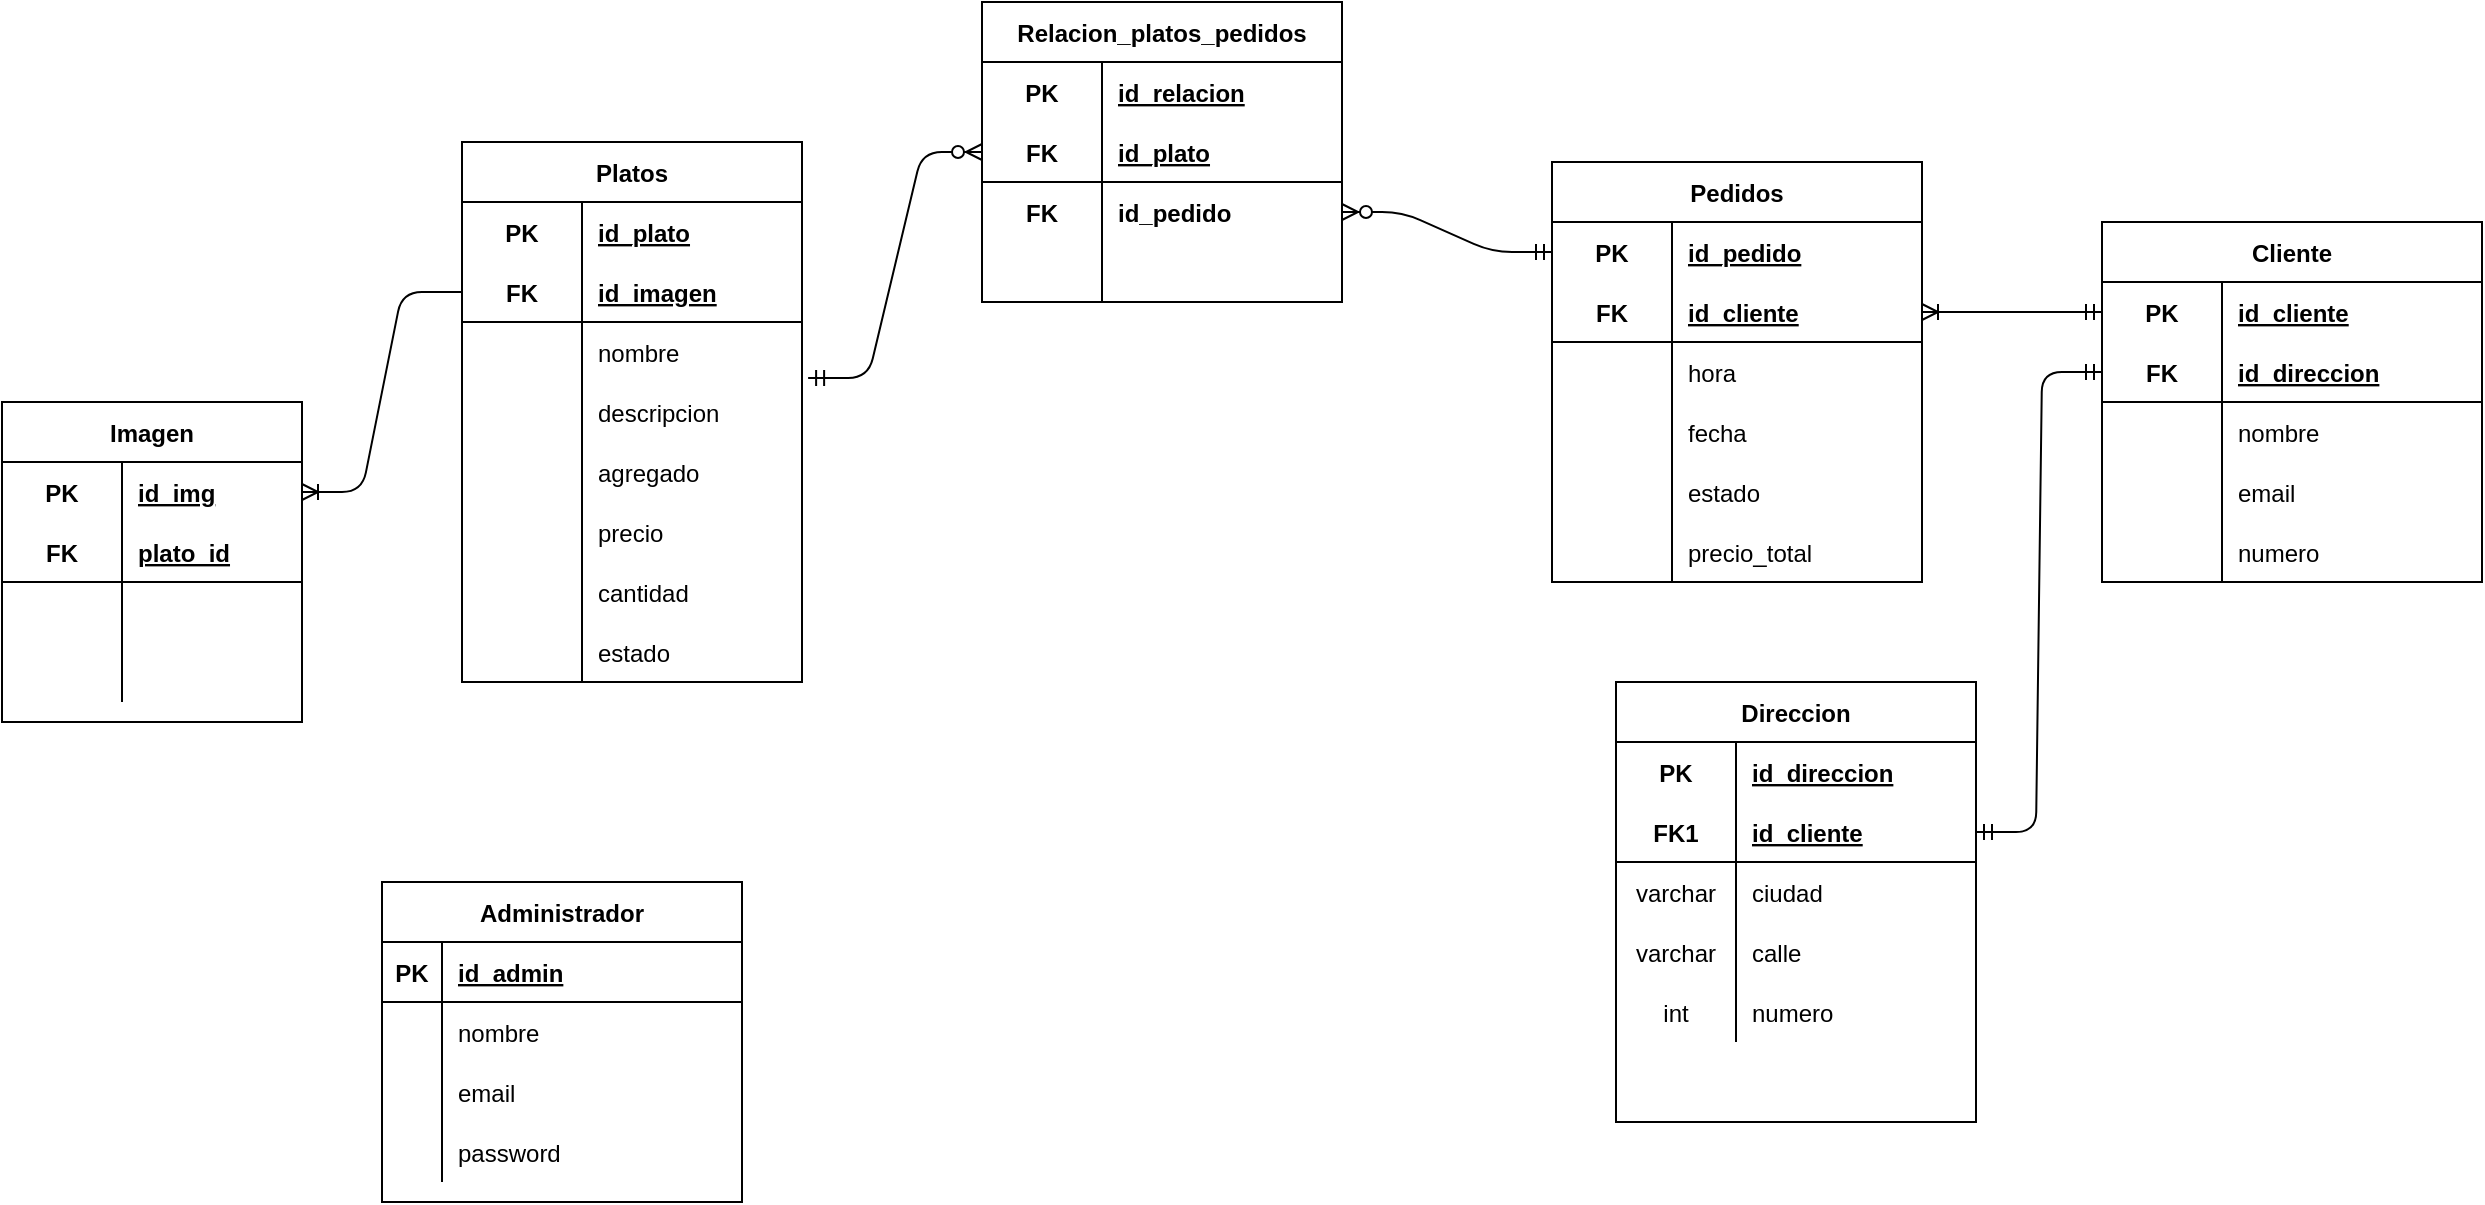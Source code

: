 <mxfile version="15.2.7" type="github">
  <diagram id="C5RBs43oDa-KdzZeNtuy" name="Page-1">
    <mxGraphModel dx="2143" dy="746" grid="1" gridSize="10" guides="1" tooltips="1" connect="1" arrows="1" fold="1" page="1" pageScale="1" pageWidth="827" pageHeight="1169" math="0" shadow="0">
      <root>
        <mxCell id="WIyWlLk6GJQsqaUBKTNV-0" />
        <mxCell id="WIyWlLk6GJQsqaUBKTNV-1" parent="WIyWlLk6GJQsqaUBKTNV-0" />
        <mxCell id="ESda6m1xkykQsSSz6do7-54" value="" style="edgeStyle=entityRelationEdgeStyle;fontSize=12;html=1;endArrow=ERmandOne;startArrow=ERmandOne;entryX=0;entryY=0.5;entryDx=0;entryDy=0;" edge="1" parent="WIyWlLk6GJQsqaUBKTNV-1" source="ESda6m1xkykQsSSz6do7-59" target="ESda6m1xkykQsSSz6do7-76">
          <mxGeometry width="100" height="100" relative="1" as="geometry">
            <mxPoint x="650" y="405" as="sourcePoint" />
            <mxPoint x="750" y="305" as="targetPoint" />
          </mxGeometry>
        </mxCell>
        <mxCell id="ESda6m1xkykQsSSz6do7-55" value="Direccion" style="shape=table;startSize=30;container=1;collapsible=1;childLayout=tableLayout;fixedRows=1;rowLines=0;fontStyle=1;align=center;resizeLast=1;" vertex="1" parent="WIyWlLk6GJQsqaUBKTNV-1">
          <mxGeometry x="647" y="460" width="180" height="220" as="geometry" />
        </mxCell>
        <mxCell id="ESda6m1xkykQsSSz6do7-56" value="" style="shape=partialRectangle;collapsible=0;dropTarget=0;pointerEvents=0;fillColor=none;top=0;left=0;bottom=0;right=0;points=[[0,0.5],[1,0.5]];portConstraint=eastwest;" vertex="1" parent="ESda6m1xkykQsSSz6do7-55">
          <mxGeometry y="30" width="180" height="30" as="geometry" />
        </mxCell>
        <mxCell id="ESda6m1xkykQsSSz6do7-57" value="PK" style="shape=partialRectangle;connectable=0;fillColor=none;top=0;left=0;bottom=0;right=0;fontStyle=1;overflow=hidden;" vertex="1" parent="ESda6m1xkykQsSSz6do7-56">
          <mxGeometry width="60" height="30" as="geometry" />
        </mxCell>
        <mxCell id="ESda6m1xkykQsSSz6do7-58" value="id_direccion" style="shape=partialRectangle;connectable=0;fillColor=none;top=0;left=0;bottom=0;right=0;align=left;spacingLeft=6;fontStyle=5;overflow=hidden;" vertex="1" parent="ESda6m1xkykQsSSz6do7-56">
          <mxGeometry x="60" width="120" height="30" as="geometry" />
        </mxCell>
        <mxCell id="ESda6m1xkykQsSSz6do7-59" value="" style="shape=partialRectangle;collapsible=0;dropTarget=0;pointerEvents=0;fillColor=none;top=0;left=0;bottom=1;right=0;points=[[0,0.5],[1,0.5]];portConstraint=eastwest;" vertex="1" parent="ESda6m1xkykQsSSz6do7-55">
          <mxGeometry y="60" width="180" height="30" as="geometry" />
        </mxCell>
        <mxCell id="ESda6m1xkykQsSSz6do7-60" value="FK1" style="shape=partialRectangle;connectable=0;fillColor=none;top=0;left=0;bottom=0;right=0;fontStyle=1;overflow=hidden;" vertex="1" parent="ESda6m1xkykQsSSz6do7-59">
          <mxGeometry width="60" height="30" as="geometry" />
        </mxCell>
        <mxCell id="ESda6m1xkykQsSSz6do7-61" value="id_cliente" style="shape=partialRectangle;connectable=0;fillColor=none;top=0;left=0;bottom=0;right=0;align=left;spacingLeft=6;fontStyle=5;overflow=hidden;" vertex="1" parent="ESda6m1xkykQsSSz6do7-59">
          <mxGeometry x="60" width="120" height="30" as="geometry" />
        </mxCell>
        <mxCell id="ESda6m1xkykQsSSz6do7-62" value="" style="shape=partialRectangle;collapsible=0;dropTarget=0;pointerEvents=0;fillColor=none;top=0;left=0;bottom=0;right=0;points=[[0,0.5],[1,0.5]];portConstraint=eastwest;" vertex="1" parent="ESda6m1xkykQsSSz6do7-55">
          <mxGeometry y="90" width="180" height="30" as="geometry" />
        </mxCell>
        <mxCell id="ESda6m1xkykQsSSz6do7-63" value="varchar" style="shape=partialRectangle;connectable=0;fillColor=none;top=0;left=0;bottom=0;right=0;editable=1;overflow=hidden;" vertex="1" parent="ESda6m1xkykQsSSz6do7-62">
          <mxGeometry width="60" height="30" as="geometry" />
        </mxCell>
        <mxCell id="ESda6m1xkykQsSSz6do7-64" value="ciudad" style="shape=partialRectangle;connectable=0;fillColor=none;top=0;left=0;bottom=0;right=0;align=left;spacingLeft=6;overflow=hidden;" vertex="1" parent="ESda6m1xkykQsSSz6do7-62">
          <mxGeometry x="60" width="120" height="30" as="geometry" />
        </mxCell>
        <mxCell id="ESda6m1xkykQsSSz6do7-65" value="" style="shape=partialRectangle;collapsible=0;dropTarget=0;pointerEvents=0;fillColor=none;top=0;left=0;bottom=0;right=0;points=[[0,0.5],[1,0.5]];portConstraint=eastwest;" vertex="1" parent="ESda6m1xkykQsSSz6do7-55">
          <mxGeometry y="120" width="180" height="30" as="geometry" />
        </mxCell>
        <mxCell id="ESda6m1xkykQsSSz6do7-66" value="varchar" style="shape=partialRectangle;connectable=0;fillColor=none;top=0;left=0;bottom=0;right=0;editable=1;overflow=hidden;" vertex="1" parent="ESda6m1xkykQsSSz6do7-65">
          <mxGeometry width="60" height="30" as="geometry" />
        </mxCell>
        <mxCell id="ESda6m1xkykQsSSz6do7-67" value="calle" style="shape=partialRectangle;connectable=0;fillColor=none;top=0;left=0;bottom=0;right=0;align=left;spacingLeft=6;overflow=hidden;" vertex="1" parent="ESda6m1xkykQsSSz6do7-65">
          <mxGeometry x="60" width="120" height="30" as="geometry" />
        </mxCell>
        <mxCell id="ESda6m1xkykQsSSz6do7-68" value="" style="shape=partialRectangle;collapsible=0;dropTarget=0;pointerEvents=0;fillColor=none;top=0;left=0;bottom=0;right=0;points=[[0,0.5],[1,0.5]];portConstraint=eastwest;" vertex="1" parent="ESda6m1xkykQsSSz6do7-55">
          <mxGeometry y="150" width="180" height="30" as="geometry" />
        </mxCell>
        <mxCell id="ESda6m1xkykQsSSz6do7-69" value="int" style="shape=partialRectangle;connectable=0;fillColor=none;top=0;left=0;bottom=0;right=0;editable=1;overflow=hidden;" vertex="1" parent="ESda6m1xkykQsSSz6do7-68">
          <mxGeometry width="60" height="30" as="geometry" />
        </mxCell>
        <mxCell id="ESda6m1xkykQsSSz6do7-70" value="numero" style="shape=partialRectangle;connectable=0;fillColor=none;top=0;left=0;bottom=0;right=0;align=left;spacingLeft=6;overflow=hidden;" vertex="1" parent="ESda6m1xkykQsSSz6do7-68">
          <mxGeometry x="60" width="120" height="30" as="geometry" />
        </mxCell>
        <mxCell id="ESda6m1xkykQsSSz6do7-72" value="Cliente" style="shape=table;startSize=30;container=1;collapsible=1;childLayout=tableLayout;fixedRows=1;rowLines=0;fontStyle=1;align=center;resizeLast=1;" vertex="1" parent="WIyWlLk6GJQsqaUBKTNV-1">
          <mxGeometry x="890" y="230" width="190" height="180" as="geometry" />
        </mxCell>
        <mxCell id="ESda6m1xkykQsSSz6do7-73" value="" style="shape=partialRectangle;collapsible=0;dropTarget=0;pointerEvents=0;fillColor=none;top=0;left=0;bottom=0;right=0;points=[[0,0.5],[1,0.5]];portConstraint=eastwest;" vertex="1" parent="ESda6m1xkykQsSSz6do7-72">
          <mxGeometry y="30" width="190" height="30" as="geometry" />
        </mxCell>
        <mxCell id="ESda6m1xkykQsSSz6do7-74" value="PK" style="shape=partialRectangle;connectable=0;fillColor=none;top=0;left=0;bottom=0;right=0;fontStyle=1;overflow=hidden;" vertex="1" parent="ESda6m1xkykQsSSz6do7-73">
          <mxGeometry width="60" height="30" as="geometry" />
        </mxCell>
        <mxCell id="ESda6m1xkykQsSSz6do7-75" value="id_cliente" style="shape=partialRectangle;connectable=0;fillColor=none;top=0;left=0;bottom=0;right=0;align=left;spacingLeft=6;fontStyle=5;overflow=hidden;" vertex="1" parent="ESda6m1xkykQsSSz6do7-73">
          <mxGeometry x="60" width="130" height="30" as="geometry" />
        </mxCell>
        <mxCell id="ESda6m1xkykQsSSz6do7-76" value="" style="shape=partialRectangle;collapsible=0;dropTarget=0;pointerEvents=0;fillColor=none;top=0;left=0;bottom=1;right=0;points=[[0,0.5],[1,0.5]];portConstraint=eastwest;" vertex="1" parent="ESda6m1xkykQsSSz6do7-72">
          <mxGeometry y="60" width="190" height="30" as="geometry" />
        </mxCell>
        <mxCell id="ESda6m1xkykQsSSz6do7-77" value="FK" style="shape=partialRectangle;connectable=0;fillColor=none;top=0;left=0;bottom=0;right=0;fontStyle=1;overflow=hidden;" vertex="1" parent="ESda6m1xkykQsSSz6do7-76">
          <mxGeometry width="60" height="30" as="geometry" />
        </mxCell>
        <mxCell id="ESda6m1xkykQsSSz6do7-78" value="id_direccion" style="shape=partialRectangle;connectable=0;fillColor=none;top=0;left=0;bottom=0;right=0;align=left;spacingLeft=6;fontStyle=5;overflow=hidden;" vertex="1" parent="ESda6m1xkykQsSSz6do7-76">
          <mxGeometry x="60" width="130" height="30" as="geometry" />
        </mxCell>
        <mxCell id="ESda6m1xkykQsSSz6do7-79" value="" style="shape=partialRectangle;collapsible=0;dropTarget=0;pointerEvents=0;fillColor=none;top=0;left=0;bottom=0;right=0;points=[[0,0.5],[1,0.5]];portConstraint=eastwest;" vertex="1" parent="ESda6m1xkykQsSSz6do7-72">
          <mxGeometry y="90" width="190" height="30" as="geometry" />
        </mxCell>
        <mxCell id="ESda6m1xkykQsSSz6do7-80" value="" style="shape=partialRectangle;connectable=0;fillColor=none;top=0;left=0;bottom=0;right=0;editable=1;overflow=hidden;" vertex="1" parent="ESda6m1xkykQsSSz6do7-79">
          <mxGeometry width="60" height="30" as="geometry" />
        </mxCell>
        <mxCell id="ESda6m1xkykQsSSz6do7-81" value="nombre" style="shape=partialRectangle;connectable=0;fillColor=none;top=0;left=0;bottom=0;right=0;align=left;spacingLeft=6;overflow=hidden;" vertex="1" parent="ESda6m1xkykQsSSz6do7-79">
          <mxGeometry x="60" width="130" height="30" as="geometry" />
        </mxCell>
        <mxCell id="ESda6m1xkykQsSSz6do7-82" value="" style="shape=partialRectangle;collapsible=0;dropTarget=0;pointerEvents=0;fillColor=none;top=0;left=0;bottom=0;right=0;points=[[0,0.5],[1,0.5]];portConstraint=eastwest;" vertex="1" parent="ESda6m1xkykQsSSz6do7-72">
          <mxGeometry y="120" width="190" height="30" as="geometry" />
        </mxCell>
        <mxCell id="ESda6m1xkykQsSSz6do7-83" value="" style="shape=partialRectangle;connectable=0;fillColor=none;top=0;left=0;bottom=0;right=0;editable=1;overflow=hidden;" vertex="1" parent="ESda6m1xkykQsSSz6do7-82">
          <mxGeometry width="60" height="30" as="geometry" />
        </mxCell>
        <mxCell id="ESda6m1xkykQsSSz6do7-84" value="email" style="shape=partialRectangle;connectable=0;fillColor=none;top=0;left=0;bottom=0;right=0;align=left;spacingLeft=6;overflow=hidden;" vertex="1" parent="ESda6m1xkykQsSSz6do7-82">
          <mxGeometry x="60" width="130" height="30" as="geometry" />
        </mxCell>
        <mxCell id="ESda6m1xkykQsSSz6do7-88" value="" style="shape=partialRectangle;collapsible=0;dropTarget=0;pointerEvents=0;fillColor=none;top=0;left=0;bottom=0;right=0;points=[[0,0.5],[1,0.5]];portConstraint=eastwest;" vertex="1" parent="ESda6m1xkykQsSSz6do7-72">
          <mxGeometry y="150" width="190" height="30" as="geometry" />
        </mxCell>
        <mxCell id="ESda6m1xkykQsSSz6do7-89" value="                " style="shape=partialRectangle;connectable=0;fillColor=none;top=0;left=0;bottom=0;right=0;editable=1;overflow=hidden;" vertex="1" parent="ESda6m1xkykQsSSz6do7-88">
          <mxGeometry width="60" height="30" as="geometry" />
        </mxCell>
        <mxCell id="ESda6m1xkykQsSSz6do7-90" value="numero" style="shape=partialRectangle;connectable=0;fillColor=none;top=0;left=0;bottom=0;right=0;align=left;spacingLeft=6;overflow=hidden;" vertex="1" parent="ESda6m1xkykQsSSz6do7-88">
          <mxGeometry x="60" width="130" height="30" as="geometry" />
        </mxCell>
        <mxCell id="ESda6m1xkykQsSSz6do7-91" value="Pedidos" style="shape=table;startSize=30;container=1;collapsible=1;childLayout=tableLayout;fixedRows=1;rowLines=0;fontStyle=1;align=center;resizeLast=1;" vertex="1" parent="WIyWlLk6GJQsqaUBKTNV-1">
          <mxGeometry x="615" y="200" width="185" height="210" as="geometry" />
        </mxCell>
        <mxCell id="ESda6m1xkykQsSSz6do7-92" value="" style="shape=partialRectangle;collapsible=0;dropTarget=0;pointerEvents=0;fillColor=none;top=0;left=0;bottom=0;right=0;points=[[0,0.5],[1,0.5]];portConstraint=eastwest;" vertex="1" parent="ESda6m1xkykQsSSz6do7-91">
          <mxGeometry y="30" width="185" height="30" as="geometry" />
        </mxCell>
        <mxCell id="ESda6m1xkykQsSSz6do7-93" value="PK" style="shape=partialRectangle;connectable=0;fillColor=none;top=0;left=0;bottom=0;right=0;fontStyle=1;overflow=hidden;" vertex="1" parent="ESda6m1xkykQsSSz6do7-92">
          <mxGeometry width="60" height="30" as="geometry" />
        </mxCell>
        <mxCell id="ESda6m1xkykQsSSz6do7-94" value="id_pedido" style="shape=partialRectangle;connectable=0;fillColor=none;top=0;left=0;bottom=0;right=0;align=left;spacingLeft=6;fontStyle=5;overflow=hidden;" vertex="1" parent="ESda6m1xkykQsSSz6do7-92">
          <mxGeometry x="60" width="125" height="30" as="geometry" />
        </mxCell>
        <mxCell id="ESda6m1xkykQsSSz6do7-95" value="" style="shape=partialRectangle;collapsible=0;dropTarget=0;pointerEvents=0;fillColor=none;top=0;left=0;bottom=1;right=0;points=[[0,0.5],[1,0.5]];portConstraint=eastwest;" vertex="1" parent="ESda6m1xkykQsSSz6do7-91">
          <mxGeometry y="60" width="185" height="30" as="geometry" />
        </mxCell>
        <mxCell id="ESda6m1xkykQsSSz6do7-96" value="FK" style="shape=partialRectangle;connectable=0;fillColor=none;top=0;left=0;bottom=0;right=0;fontStyle=1;overflow=hidden;" vertex="1" parent="ESda6m1xkykQsSSz6do7-95">
          <mxGeometry width="60" height="30" as="geometry" />
        </mxCell>
        <mxCell id="ESda6m1xkykQsSSz6do7-97" value="id_cliente" style="shape=partialRectangle;connectable=0;fillColor=none;top=0;left=0;bottom=0;right=0;align=left;spacingLeft=6;fontStyle=5;overflow=hidden;" vertex="1" parent="ESda6m1xkykQsSSz6do7-95">
          <mxGeometry x="60" width="125" height="30" as="geometry" />
        </mxCell>
        <mxCell id="ESda6m1xkykQsSSz6do7-98" value="" style="shape=partialRectangle;collapsible=0;dropTarget=0;pointerEvents=0;fillColor=none;top=0;left=0;bottom=0;right=0;points=[[0,0.5],[1,0.5]];portConstraint=eastwest;" vertex="1" parent="ESda6m1xkykQsSSz6do7-91">
          <mxGeometry y="90" width="185" height="30" as="geometry" />
        </mxCell>
        <mxCell id="ESda6m1xkykQsSSz6do7-99" value="" style="shape=partialRectangle;connectable=0;fillColor=none;top=0;left=0;bottom=0;right=0;editable=1;overflow=hidden;" vertex="1" parent="ESda6m1xkykQsSSz6do7-98">
          <mxGeometry width="60" height="30" as="geometry" />
        </mxCell>
        <mxCell id="ESda6m1xkykQsSSz6do7-100" value="hora" style="shape=partialRectangle;connectable=0;fillColor=none;top=0;left=0;bottom=0;right=0;align=left;spacingLeft=6;overflow=hidden;" vertex="1" parent="ESda6m1xkykQsSSz6do7-98">
          <mxGeometry x="60" width="125" height="30" as="geometry" />
        </mxCell>
        <mxCell id="ESda6m1xkykQsSSz6do7-138" value="" style="shape=partialRectangle;collapsible=0;dropTarget=0;pointerEvents=0;fillColor=none;top=0;left=0;bottom=0;right=0;points=[[0,0.5],[1,0.5]];portConstraint=eastwest;" vertex="1" parent="ESda6m1xkykQsSSz6do7-91">
          <mxGeometry y="120" width="185" height="30" as="geometry" />
        </mxCell>
        <mxCell id="ESda6m1xkykQsSSz6do7-139" value="" style="shape=partialRectangle;connectable=0;fillColor=none;top=0;left=0;bottom=0;right=0;editable=1;overflow=hidden;" vertex="1" parent="ESda6m1xkykQsSSz6do7-138">
          <mxGeometry width="60" height="30" as="geometry" />
        </mxCell>
        <mxCell id="ESda6m1xkykQsSSz6do7-140" value="fecha" style="shape=partialRectangle;connectable=0;fillColor=none;top=0;left=0;bottom=0;right=0;align=left;spacingLeft=6;overflow=hidden;" vertex="1" parent="ESda6m1xkykQsSSz6do7-138">
          <mxGeometry x="60" width="125" height="30" as="geometry" />
        </mxCell>
        <mxCell id="ESda6m1xkykQsSSz6do7-190" value="" style="shape=partialRectangle;collapsible=0;dropTarget=0;pointerEvents=0;fillColor=none;top=0;left=0;bottom=0;right=0;points=[[0,0.5],[1,0.5]];portConstraint=eastwest;" vertex="1" parent="ESda6m1xkykQsSSz6do7-91">
          <mxGeometry y="150" width="185" height="30" as="geometry" />
        </mxCell>
        <mxCell id="ESda6m1xkykQsSSz6do7-191" value="" style="shape=partialRectangle;connectable=0;fillColor=none;top=0;left=0;bottom=0;right=0;editable=1;overflow=hidden;" vertex="1" parent="ESda6m1xkykQsSSz6do7-190">
          <mxGeometry width="60" height="30" as="geometry" />
        </mxCell>
        <mxCell id="ESda6m1xkykQsSSz6do7-192" value="estado" style="shape=partialRectangle;connectable=0;fillColor=none;top=0;left=0;bottom=0;right=0;align=left;spacingLeft=6;overflow=hidden;" vertex="1" parent="ESda6m1xkykQsSSz6do7-190">
          <mxGeometry x="60" width="125" height="30" as="geometry" />
        </mxCell>
        <mxCell id="ESda6m1xkykQsSSz6do7-101" value="" style="shape=partialRectangle;collapsible=0;dropTarget=0;pointerEvents=0;fillColor=none;top=0;left=0;bottom=0;right=0;points=[[0,0.5],[1,0.5]];portConstraint=eastwest;" vertex="1" parent="ESda6m1xkykQsSSz6do7-91">
          <mxGeometry y="180" width="185" height="30" as="geometry" />
        </mxCell>
        <mxCell id="ESda6m1xkykQsSSz6do7-102" value="" style="shape=partialRectangle;connectable=0;fillColor=none;top=0;left=0;bottom=0;right=0;editable=1;overflow=hidden;" vertex="1" parent="ESda6m1xkykQsSSz6do7-101">
          <mxGeometry width="60" height="30" as="geometry" />
        </mxCell>
        <mxCell id="ESda6m1xkykQsSSz6do7-103" value="precio_total" style="shape=partialRectangle;connectable=0;fillColor=none;top=0;left=0;bottom=0;right=0;align=left;spacingLeft=6;overflow=hidden;" vertex="1" parent="ESda6m1xkykQsSSz6do7-101">
          <mxGeometry x="60" width="125" height="30" as="geometry" />
        </mxCell>
        <mxCell id="ESda6m1xkykQsSSz6do7-104" value="Platos" style="shape=table;startSize=30;container=1;collapsible=1;childLayout=tableLayout;fixedRows=1;rowLines=0;fontStyle=1;align=center;resizeLast=1;" vertex="1" parent="WIyWlLk6GJQsqaUBKTNV-1">
          <mxGeometry x="70" y="190" width="170" height="270" as="geometry" />
        </mxCell>
        <mxCell id="ESda6m1xkykQsSSz6do7-105" value="" style="shape=partialRectangle;collapsible=0;dropTarget=0;pointerEvents=0;fillColor=none;top=0;left=0;bottom=0;right=0;points=[[0,0.5],[1,0.5]];portConstraint=eastwest;" vertex="1" parent="ESda6m1xkykQsSSz6do7-104">
          <mxGeometry y="30" width="170" height="30" as="geometry" />
        </mxCell>
        <mxCell id="ESda6m1xkykQsSSz6do7-106" value="PK" style="shape=partialRectangle;connectable=0;fillColor=none;top=0;left=0;bottom=0;right=0;fontStyle=1;overflow=hidden;" vertex="1" parent="ESda6m1xkykQsSSz6do7-105">
          <mxGeometry width="60" height="30" as="geometry" />
        </mxCell>
        <mxCell id="ESda6m1xkykQsSSz6do7-107" value="id_plato" style="shape=partialRectangle;connectable=0;fillColor=none;top=0;left=0;bottom=0;right=0;align=left;spacingLeft=6;fontStyle=5;overflow=hidden;" vertex="1" parent="ESda6m1xkykQsSSz6do7-105">
          <mxGeometry x="60" width="110" height="30" as="geometry" />
        </mxCell>
        <mxCell id="ESda6m1xkykQsSSz6do7-108" value="" style="shape=partialRectangle;collapsible=0;dropTarget=0;pointerEvents=0;fillColor=none;top=0;left=0;bottom=1;right=0;points=[[0,0.5],[1,0.5]];portConstraint=eastwest;" vertex="1" parent="ESda6m1xkykQsSSz6do7-104">
          <mxGeometry y="60" width="170" height="30" as="geometry" />
        </mxCell>
        <mxCell id="ESda6m1xkykQsSSz6do7-109" value="FK" style="shape=partialRectangle;connectable=0;fillColor=none;top=0;left=0;bottom=0;right=0;fontStyle=1;overflow=hidden;" vertex="1" parent="ESda6m1xkykQsSSz6do7-108">
          <mxGeometry width="60" height="30" as="geometry" />
        </mxCell>
        <mxCell id="ESda6m1xkykQsSSz6do7-110" value="id_imagen" style="shape=partialRectangle;connectable=0;fillColor=none;top=0;left=0;bottom=0;right=0;align=left;spacingLeft=6;fontStyle=5;overflow=hidden;" vertex="1" parent="ESda6m1xkykQsSSz6do7-108">
          <mxGeometry x="60" width="110" height="30" as="geometry" />
        </mxCell>
        <mxCell id="ESda6m1xkykQsSSz6do7-111" value="" style="shape=partialRectangle;collapsible=0;dropTarget=0;pointerEvents=0;fillColor=none;top=0;left=0;bottom=0;right=0;points=[[0,0.5],[1,0.5]];portConstraint=eastwest;" vertex="1" parent="ESda6m1xkykQsSSz6do7-104">
          <mxGeometry y="90" width="170" height="30" as="geometry" />
        </mxCell>
        <mxCell id="ESda6m1xkykQsSSz6do7-112" value="" style="shape=partialRectangle;connectable=0;fillColor=none;top=0;left=0;bottom=0;right=0;editable=1;overflow=hidden;" vertex="1" parent="ESda6m1xkykQsSSz6do7-111">
          <mxGeometry width="60" height="30" as="geometry" />
        </mxCell>
        <mxCell id="ESda6m1xkykQsSSz6do7-113" value="nombre" style="shape=partialRectangle;connectable=0;fillColor=none;top=0;left=0;bottom=0;right=0;align=left;spacingLeft=6;overflow=hidden;" vertex="1" parent="ESda6m1xkykQsSSz6do7-111">
          <mxGeometry x="60" width="110" height="30" as="geometry" />
        </mxCell>
        <mxCell id="ESda6m1xkykQsSSz6do7-114" value="" style="shape=partialRectangle;collapsible=0;dropTarget=0;pointerEvents=0;fillColor=none;top=0;left=0;bottom=0;right=0;points=[[0,0.5],[1,0.5]];portConstraint=eastwest;" vertex="1" parent="ESda6m1xkykQsSSz6do7-104">
          <mxGeometry y="120" width="170" height="30" as="geometry" />
        </mxCell>
        <mxCell id="ESda6m1xkykQsSSz6do7-115" value="" style="shape=partialRectangle;connectable=0;fillColor=none;top=0;left=0;bottom=0;right=0;editable=1;overflow=hidden;" vertex="1" parent="ESda6m1xkykQsSSz6do7-114">
          <mxGeometry width="60" height="30" as="geometry" />
        </mxCell>
        <mxCell id="ESda6m1xkykQsSSz6do7-116" value="descripcion" style="shape=partialRectangle;connectable=0;fillColor=none;top=0;left=0;bottom=0;right=0;align=left;spacingLeft=6;overflow=hidden;" vertex="1" parent="ESda6m1xkykQsSSz6do7-114">
          <mxGeometry x="60" width="110" height="30" as="geometry" />
        </mxCell>
        <mxCell id="ESda6m1xkykQsSSz6do7-117" value="" style="shape=partialRectangle;collapsible=0;dropTarget=0;pointerEvents=0;fillColor=none;top=0;left=0;bottom=0;right=0;points=[[0,0.5],[1,0.5]];portConstraint=eastwest;" vertex="1" parent="ESda6m1xkykQsSSz6do7-104">
          <mxGeometry y="150" width="170" height="30" as="geometry" />
        </mxCell>
        <mxCell id="ESda6m1xkykQsSSz6do7-118" value="" style="shape=partialRectangle;connectable=0;fillColor=none;top=0;left=0;bottom=0;right=0;editable=1;overflow=hidden;" vertex="1" parent="ESda6m1xkykQsSSz6do7-117">
          <mxGeometry width="60" height="30" as="geometry" />
        </mxCell>
        <mxCell id="ESda6m1xkykQsSSz6do7-119" value="agregado" style="shape=partialRectangle;connectable=0;fillColor=none;top=0;left=0;bottom=0;right=0;align=left;spacingLeft=6;overflow=hidden;" vertex="1" parent="ESda6m1xkykQsSSz6do7-117">
          <mxGeometry x="60" width="110" height="30" as="geometry" />
        </mxCell>
        <mxCell id="ESda6m1xkykQsSSz6do7-135" value="" style="shape=partialRectangle;collapsible=0;dropTarget=0;pointerEvents=0;fillColor=none;top=0;left=0;bottom=0;right=0;points=[[0,0.5],[1,0.5]];portConstraint=eastwest;" vertex="1" parent="ESda6m1xkykQsSSz6do7-104">
          <mxGeometry y="180" width="170" height="30" as="geometry" />
        </mxCell>
        <mxCell id="ESda6m1xkykQsSSz6do7-136" value="" style="shape=partialRectangle;connectable=0;fillColor=none;top=0;left=0;bottom=0;right=0;editable=1;overflow=hidden;" vertex="1" parent="ESda6m1xkykQsSSz6do7-135">
          <mxGeometry width="60" height="30" as="geometry" />
        </mxCell>
        <mxCell id="ESda6m1xkykQsSSz6do7-137" value="precio" style="shape=partialRectangle;connectable=0;fillColor=none;top=0;left=0;bottom=0;right=0;align=left;spacingLeft=6;overflow=hidden;" vertex="1" parent="ESda6m1xkykQsSSz6do7-135">
          <mxGeometry x="60" width="110" height="30" as="geometry" />
        </mxCell>
        <mxCell id="ESda6m1xkykQsSSz6do7-141" value="" style="shape=partialRectangle;collapsible=0;dropTarget=0;pointerEvents=0;fillColor=none;top=0;left=0;bottom=0;right=0;points=[[0,0.5],[1,0.5]];portConstraint=eastwest;" vertex="1" parent="ESda6m1xkykQsSSz6do7-104">
          <mxGeometry y="210" width="170" height="30" as="geometry" />
        </mxCell>
        <mxCell id="ESda6m1xkykQsSSz6do7-142" value="" style="shape=partialRectangle;connectable=0;fillColor=none;top=0;left=0;bottom=0;right=0;editable=1;overflow=hidden;" vertex="1" parent="ESda6m1xkykQsSSz6do7-141">
          <mxGeometry width="60" height="30" as="geometry" />
        </mxCell>
        <mxCell id="ESda6m1xkykQsSSz6do7-143" value="cantidad" style="shape=partialRectangle;connectable=0;fillColor=none;top=0;left=0;bottom=0;right=0;align=left;spacingLeft=6;overflow=hidden;" vertex="1" parent="ESda6m1xkykQsSSz6do7-141">
          <mxGeometry x="60" width="110" height="30" as="geometry" />
        </mxCell>
        <mxCell id="ESda6m1xkykQsSSz6do7-144" value="" style="shape=partialRectangle;collapsible=0;dropTarget=0;pointerEvents=0;fillColor=none;top=0;left=0;bottom=0;right=0;points=[[0,0.5],[1,0.5]];portConstraint=eastwest;" vertex="1" parent="ESda6m1xkykQsSSz6do7-104">
          <mxGeometry y="240" width="170" height="30" as="geometry" />
        </mxCell>
        <mxCell id="ESda6m1xkykQsSSz6do7-145" value="" style="shape=partialRectangle;connectable=0;fillColor=none;top=0;left=0;bottom=0;right=0;editable=1;overflow=hidden;" vertex="1" parent="ESda6m1xkykQsSSz6do7-144">
          <mxGeometry width="60" height="30" as="geometry" />
        </mxCell>
        <mxCell id="ESda6m1xkykQsSSz6do7-146" value="estado" style="shape=partialRectangle;connectable=0;fillColor=none;top=0;left=0;bottom=0;right=0;align=left;spacingLeft=6;overflow=hidden;" vertex="1" parent="ESda6m1xkykQsSSz6do7-144">
          <mxGeometry x="60" width="110" height="30" as="geometry" />
        </mxCell>
        <mxCell id="ESda6m1xkykQsSSz6do7-120" value="Relacion_platos_pedidos" style="shape=table;startSize=30;container=1;collapsible=1;childLayout=tableLayout;fixedRows=1;rowLines=0;fontStyle=1;align=center;resizeLast=1;" vertex="1" parent="WIyWlLk6GJQsqaUBKTNV-1">
          <mxGeometry x="330" y="120" width="180" height="150" as="geometry" />
        </mxCell>
        <mxCell id="ESda6m1xkykQsSSz6do7-121" value="" style="shape=partialRectangle;collapsible=0;dropTarget=0;pointerEvents=0;fillColor=none;top=0;left=0;bottom=0;right=0;points=[[0,0.5],[1,0.5]];portConstraint=eastwest;" vertex="1" parent="ESda6m1xkykQsSSz6do7-120">
          <mxGeometry y="30" width="180" height="30" as="geometry" />
        </mxCell>
        <mxCell id="ESda6m1xkykQsSSz6do7-122" value="PK" style="shape=partialRectangle;connectable=0;fillColor=none;top=0;left=0;bottom=0;right=0;fontStyle=1;overflow=hidden;" vertex="1" parent="ESda6m1xkykQsSSz6do7-121">
          <mxGeometry width="60" height="30" as="geometry" />
        </mxCell>
        <mxCell id="ESda6m1xkykQsSSz6do7-123" value="id_relacion" style="shape=partialRectangle;connectable=0;fillColor=none;top=0;left=0;bottom=0;right=0;align=left;spacingLeft=6;fontStyle=5;overflow=hidden;" vertex="1" parent="ESda6m1xkykQsSSz6do7-121">
          <mxGeometry x="60" width="120" height="30" as="geometry" />
        </mxCell>
        <mxCell id="ESda6m1xkykQsSSz6do7-124" value="" style="shape=partialRectangle;collapsible=0;dropTarget=0;pointerEvents=0;fillColor=none;top=0;left=0;bottom=1;right=0;points=[[0,0.5],[1,0.5]];portConstraint=eastwest;" vertex="1" parent="ESda6m1xkykQsSSz6do7-120">
          <mxGeometry y="60" width="180" height="30" as="geometry" />
        </mxCell>
        <mxCell id="ESda6m1xkykQsSSz6do7-125" value="FK" style="shape=partialRectangle;connectable=0;fillColor=none;top=0;left=0;bottom=0;right=0;fontStyle=1;overflow=hidden;" vertex="1" parent="ESda6m1xkykQsSSz6do7-124">
          <mxGeometry width="60" height="30" as="geometry" />
        </mxCell>
        <mxCell id="ESda6m1xkykQsSSz6do7-126" value="id_plato" style="shape=partialRectangle;connectable=0;fillColor=none;top=0;left=0;bottom=0;right=0;align=left;spacingLeft=6;fontStyle=5;overflow=hidden;" vertex="1" parent="ESda6m1xkykQsSSz6do7-124">
          <mxGeometry x="60" width="120" height="30" as="geometry" />
        </mxCell>
        <mxCell id="ESda6m1xkykQsSSz6do7-127" value="" style="shape=partialRectangle;collapsible=0;dropTarget=0;pointerEvents=0;fillColor=none;top=0;left=0;bottom=0;right=0;points=[[0,0.5],[1,0.5]];portConstraint=eastwest;" vertex="1" parent="ESda6m1xkykQsSSz6do7-120">
          <mxGeometry y="90" width="180" height="30" as="geometry" />
        </mxCell>
        <mxCell id="ESda6m1xkykQsSSz6do7-128" value="" style="shape=partialRectangle;connectable=0;fillColor=none;top=0;left=0;bottom=0;right=0;editable=1;overflow=hidden;" vertex="1" parent="ESda6m1xkykQsSSz6do7-127">
          <mxGeometry width="60" height="30" as="geometry" />
        </mxCell>
        <mxCell id="ESda6m1xkykQsSSz6do7-129" value="id_pedido" style="shape=partialRectangle;connectable=0;fillColor=none;top=0;left=0;bottom=0;right=0;align=left;spacingLeft=6;overflow=hidden;fontStyle=1" vertex="1" parent="ESda6m1xkykQsSSz6do7-127">
          <mxGeometry x="60" width="120" height="30" as="geometry" />
        </mxCell>
        <mxCell id="ESda6m1xkykQsSSz6do7-130" value="" style="shape=partialRectangle;collapsible=0;dropTarget=0;pointerEvents=0;fillColor=none;top=0;left=0;bottom=0;right=0;points=[[0,0.5],[1,0.5]];portConstraint=eastwest;" vertex="1" parent="ESda6m1xkykQsSSz6do7-120">
          <mxGeometry y="120" width="180" height="30" as="geometry" />
        </mxCell>
        <mxCell id="ESda6m1xkykQsSSz6do7-131" value="" style="shape=partialRectangle;connectable=0;fillColor=none;top=0;left=0;bottom=0;right=0;editable=1;overflow=hidden;" vertex="1" parent="ESda6m1xkykQsSSz6do7-130">
          <mxGeometry width="60" height="30" as="geometry" />
        </mxCell>
        <mxCell id="ESda6m1xkykQsSSz6do7-132" value="" style="shape=partialRectangle;connectable=0;fillColor=none;top=0;left=0;bottom=0;right=0;align=left;spacingLeft=6;overflow=hidden;" vertex="1" parent="ESda6m1xkykQsSSz6do7-130">
          <mxGeometry x="60" width="120" height="30" as="geometry" />
        </mxCell>
        <mxCell id="ESda6m1xkykQsSSz6do7-133" value="FK" style="shape=partialRectangle;connectable=0;fillColor=none;top=0;left=0;bottom=0;right=0;fontStyle=1;overflow=hidden;" vertex="1" parent="WIyWlLk6GJQsqaUBKTNV-1">
          <mxGeometry x="330" y="210" width="60" height="30" as="geometry" />
        </mxCell>
        <mxCell id="ESda6m1xkykQsSSz6do7-147" value="Imagen" style="shape=table;startSize=30;container=1;collapsible=1;childLayout=tableLayout;fixedRows=1;rowLines=0;fontStyle=1;align=center;resizeLast=1;" vertex="1" parent="WIyWlLk6GJQsqaUBKTNV-1">
          <mxGeometry x="-160" y="320" width="150" height="160" as="geometry" />
        </mxCell>
        <mxCell id="ESda6m1xkykQsSSz6do7-148" value="" style="shape=partialRectangle;collapsible=0;dropTarget=0;pointerEvents=0;fillColor=none;top=0;left=0;bottom=0;right=0;points=[[0,0.5],[1,0.5]];portConstraint=eastwest;" vertex="1" parent="ESda6m1xkykQsSSz6do7-147">
          <mxGeometry y="30" width="150" height="30" as="geometry" />
        </mxCell>
        <mxCell id="ESda6m1xkykQsSSz6do7-149" value="PK" style="shape=partialRectangle;connectable=0;fillColor=none;top=0;left=0;bottom=0;right=0;fontStyle=1;overflow=hidden;" vertex="1" parent="ESda6m1xkykQsSSz6do7-148">
          <mxGeometry width="60" height="30" as="geometry" />
        </mxCell>
        <mxCell id="ESda6m1xkykQsSSz6do7-150" value="id_img" style="shape=partialRectangle;connectable=0;fillColor=none;top=0;left=0;bottom=0;right=0;align=left;spacingLeft=6;fontStyle=5;overflow=hidden;" vertex="1" parent="ESda6m1xkykQsSSz6do7-148">
          <mxGeometry x="60" width="90" height="30" as="geometry" />
        </mxCell>
        <mxCell id="ESda6m1xkykQsSSz6do7-151" value="" style="shape=partialRectangle;collapsible=0;dropTarget=0;pointerEvents=0;fillColor=none;top=0;left=0;bottom=1;right=0;points=[[0,0.5],[1,0.5]];portConstraint=eastwest;" vertex="1" parent="ESda6m1xkykQsSSz6do7-147">
          <mxGeometry y="60" width="150" height="30" as="geometry" />
        </mxCell>
        <mxCell id="ESda6m1xkykQsSSz6do7-152" value="FK" style="shape=partialRectangle;connectable=0;fillColor=none;top=0;left=0;bottom=0;right=0;fontStyle=1;overflow=hidden;" vertex="1" parent="ESda6m1xkykQsSSz6do7-151">
          <mxGeometry width="60" height="30" as="geometry" />
        </mxCell>
        <mxCell id="ESda6m1xkykQsSSz6do7-153" value="plato_id" style="shape=partialRectangle;connectable=0;fillColor=none;top=0;left=0;bottom=0;right=0;align=left;spacingLeft=6;fontStyle=5;overflow=hidden;" vertex="1" parent="ESda6m1xkykQsSSz6do7-151">
          <mxGeometry x="60" width="90" height="30" as="geometry" />
        </mxCell>
        <mxCell id="ESda6m1xkykQsSSz6do7-154" value="" style="shape=partialRectangle;collapsible=0;dropTarget=0;pointerEvents=0;fillColor=none;top=0;left=0;bottom=0;right=0;points=[[0,0.5],[1,0.5]];portConstraint=eastwest;" vertex="1" parent="ESda6m1xkykQsSSz6do7-147">
          <mxGeometry y="90" width="150" height="30" as="geometry" />
        </mxCell>
        <mxCell id="ESda6m1xkykQsSSz6do7-155" value="" style="shape=partialRectangle;connectable=0;fillColor=none;top=0;left=0;bottom=0;right=0;editable=1;overflow=hidden;" vertex="1" parent="ESda6m1xkykQsSSz6do7-154">
          <mxGeometry width="60" height="30" as="geometry" />
        </mxCell>
        <mxCell id="ESda6m1xkykQsSSz6do7-156" value="" style="shape=partialRectangle;connectable=0;fillColor=none;top=0;left=0;bottom=0;right=0;align=left;spacingLeft=6;overflow=hidden;" vertex="1" parent="ESda6m1xkykQsSSz6do7-154">
          <mxGeometry x="60" width="90" height="30" as="geometry" />
        </mxCell>
        <mxCell id="ESda6m1xkykQsSSz6do7-157" value="" style="shape=partialRectangle;collapsible=0;dropTarget=0;pointerEvents=0;fillColor=none;top=0;left=0;bottom=0;right=0;points=[[0,0.5],[1,0.5]];portConstraint=eastwest;" vertex="1" parent="ESda6m1xkykQsSSz6do7-147">
          <mxGeometry y="120" width="150" height="30" as="geometry" />
        </mxCell>
        <mxCell id="ESda6m1xkykQsSSz6do7-158" value="" style="shape=partialRectangle;connectable=0;fillColor=none;top=0;left=0;bottom=0;right=0;editable=1;overflow=hidden;" vertex="1" parent="ESda6m1xkykQsSSz6do7-157">
          <mxGeometry width="60" height="30" as="geometry" />
        </mxCell>
        <mxCell id="ESda6m1xkykQsSSz6do7-159" value="" style="shape=partialRectangle;connectable=0;fillColor=none;top=0;left=0;bottom=0;right=0;align=left;spacingLeft=6;overflow=hidden;" vertex="1" parent="ESda6m1xkykQsSSz6do7-157">
          <mxGeometry x="60" width="90" height="30" as="geometry" />
        </mxCell>
        <mxCell id="ESda6m1xkykQsSSz6do7-160" value="" style="edgeStyle=entityRelationEdgeStyle;fontSize=12;html=1;endArrow=ERoneToMany;exitX=0;exitY=0.5;exitDx=0;exitDy=0;" edge="1" parent="WIyWlLk6GJQsqaUBKTNV-1" source="ESda6m1xkykQsSSz6do7-108" target="ESda6m1xkykQsSSz6do7-148">
          <mxGeometry width="100" height="100" relative="1" as="geometry">
            <mxPoint x="-130" y="230" as="sourcePoint" />
            <mxPoint x="-30" y="130" as="targetPoint" />
          </mxGeometry>
        </mxCell>
        <mxCell id="ESda6m1xkykQsSSz6do7-172" value="" style="edgeStyle=entityRelationEdgeStyle;fontSize=12;html=1;endArrow=ERzeroToMany;startArrow=ERmandOne;exitX=1.018;exitY=-0.067;exitDx=0;exitDy=0;exitPerimeter=0;entryX=0;entryY=0.5;entryDx=0;entryDy=0;" edge="1" parent="WIyWlLk6GJQsqaUBKTNV-1" source="ESda6m1xkykQsSSz6do7-114" target="ESda6m1xkykQsSSz6do7-124">
          <mxGeometry width="100" height="100" relative="1" as="geometry">
            <mxPoint x="260" y="320" as="sourcePoint" />
            <mxPoint x="360" y="220" as="targetPoint" />
          </mxGeometry>
        </mxCell>
        <mxCell id="ESda6m1xkykQsSSz6do7-173" value="" style="edgeStyle=entityRelationEdgeStyle;fontSize=12;html=1;endArrow=ERzeroToMany;startArrow=ERmandOne;exitX=0;exitY=0.5;exitDx=0;exitDy=0;entryX=1;entryY=0.5;entryDx=0;entryDy=0;" edge="1" parent="WIyWlLk6GJQsqaUBKTNV-1" source="ESda6m1xkykQsSSz6do7-92" target="ESda6m1xkykQsSSz6do7-127">
          <mxGeometry width="100" height="100" relative="1" as="geometry">
            <mxPoint x="460" y="410" as="sourcePoint" />
            <mxPoint x="560" y="310" as="targetPoint" />
          </mxGeometry>
        </mxCell>
        <mxCell id="ESda6m1xkykQsSSz6do7-174" value="" style="edgeStyle=entityRelationEdgeStyle;fontSize=12;html=1;endArrow=ERoneToMany;startArrow=ERmandOne;exitX=0;exitY=0.5;exitDx=0;exitDy=0;entryX=1;entryY=0.5;entryDx=0;entryDy=0;" edge="1" parent="WIyWlLk6GJQsqaUBKTNV-1" source="ESda6m1xkykQsSSz6do7-73" target="ESda6m1xkykQsSSz6do7-95">
          <mxGeometry width="100" height="100" relative="1" as="geometry">
            <mxPoint x="640" y="510" as="sourcePoint" />
            <mxPoint x="740" y="410" as="targetPoint" />
          </mxGeometry>
        </mxCell>
        <mxCell id="ESda6m1xkykQsSSz6do7-175" value="Administrador" style="shape=table;startSize=30;container=1;collapsible=1;childLayout=tableLayout;fixedRows=1;rowLines=0;fontStyle=1;align=center;resizeLast=1;" vertex="1" parent="WIyWlLk6GJQsqaUBKTNV-1">
          <mxGeometry x="30" y="560" width="180" height="160" as="geometry" />
        </mxCell>
        <mxCell id="ESda6m1xkykQsSSz6do7-176" value="" style="shape=partialRectangle;collapsible=0;dropTarget=0;pointerEvents=0;fillColor=none;top=0;left=0;bottom=1;right=0;points=[[0,0.5],[1,0.5]];portConstraint=eastwest;" vertex="1" parent="ESda6m1xkykQsSSz6do7-175">
          <mxGeometry y="30" width="180" height="30" as="geometry" />
        </mxCell>
        <mxCell id="ESda6m1xkykQsSSz6do7-177" value="PK" style="shape=partialRectangle;connectable=0;fillColor=none;top=0;left=0;bottom=0;right=0;fontStyle=1;overflow=hidden;" vertex="1" parent="ESda6m1xkykQsSSz6do7-176">
          <mxGeometry width="30" height="30" as="geometry" />
        </mxCell>
        <mxCell id="ESda6m1xkykQsSSz6do7-178" value="id_admin" style="shape=partialRectangle;connectable=0;fillColor=none;top=0;left=0;bottom=0;right=0;align=left;spacingLeft=6;fontStyle=5;overflow=hidden;" vertex="1" parent="ESda6m1xkykQsSSz6do7-176">
          <mxGeometry x="30" width="150" height="30" as="geometry" />
        </mxCell>
        <mxCell id="ESda6m1xkykQsSSz6do7-179" value="" style="shape=partialRectangle;collapsible=0;dropTarget=0;pointerEvents=0;fillColor=none;top=0;left=0;bottom=0;right=0;points=[[0,0.5],[1,0.5]];portConstraint=eastwest;" vertex="1" parent="ESda6m1xkykQsSSz6do7-175">
          <mxGeometry y="60" width="180" height="30" as="geometry" />
        </mxCell>
        <mxCell id="ESda6m1xkykQsSSz6do7-180" value="" style="shape=partialRectangle;connectable=0;fillColor=none;top=0;left=0;bottom=0;right=0;editable=1;overflow=hidden;" vertex="1" parent="ESda6m1xkykQsSSz6do7-179">
          <mxGeometry width="30" height="30" as="geometry" />
        </mxCell>
        <mxCell id="ESda6m1xkykQsSSz6do7-181" value="nombre" style="shape=partialRectangle;connectable=0;fillColor=none;top=0;left=0;bottom=0;right=0;align=left;spacingLeft=6;overflow=hidden;" vertex="1" parent="ESda6m1xkykQsSSz6do7-179">
          <mxGeometry x="30" width="150" height="30" as="geometry" />
        </mxCell>
        <mxCell id="ESda6m1xkykQsSSz6do7-182" value="" style="shape=partialRectangle;collapsible=0;dropTarget=0;pointerEvents=0;fillColor=none;top=0;left=0;bottom=0;right=0;points=[[0,0.5],[1,0.5]];portConstraint=eastwest;" vertex="1" parent="ESda6m1xkykQsSSz6do7-175">
          <mxGeometry y="90" width="180" height="30" as="geometry" />
        </mxCell>
        <mxCell id="ESda6m1xkykQsSSz6do7-183" value="" style="shape=partialRectangle;connectable=0;fillColor=none;top=0;left=0;bottom=0;right=0;editable=1;overflow=hidden;" vertex="1" parent="ESda6m1xkykQsSSz6do7-182">
          <mxGeometry width="30" height="30" as="geometry" />
        </mxCell>
        <mxCell id="ESda6m1xkykQsSSz6do7-184" value="email" style="shape=partialRectangle;connectable=0;fillColor=none;top=0;left=0;bottom=0;right=0;align=left;spacingLeft=6;overflow=hidden;" vertex="1" parent="ESda6m1xkykQsSSz6do7-182">
          <mxGeometry x="30" width="150" height="30" as="geometry" />
        </mxCell>
        <mxCell id="ESda6m1xkykQsSSz6do7-185" value="" style="shape=partialRectangle;collapsible=0;dropTarget=0;pointerEvents=0;fillColor=none;top=0;left=0;bottom=0;right=0;points=[[0,0.5],[1,0.5]];portConstraint=eastwest;" vertex="1" parent="ESda6m1xkykQsSSz6do7-175">
          <mxGeometry y="120" width="180" height="30" as="geometry" />
        </mxCell>
        <mxCell id="ESda6m1xkykQsSSz6do7-186" value="" style="shape=partialRectangle;connectable=0;fillColor=none;top=0;left=0;bottom=0;right=0;editable=1;overflow=hidden;" vertex="1" parent="ESda6m1xkykQsSSz6do7-185">
          <mxGeometry width="30" height="30" as="geometry" />
        </mxCell>
        <mxCell id="ESda6m1xkykQsSSz6do7-187" value="password" style="shape=partialRectangle;connectable=0;fillColor=none;top=0;left=0;bottom=0;right=0;align=left;spacingLeft=6;overflow=hidden;" vertex="1" parent="ESda6m1xkykQsSSz6do7-185">
          <mxGeometry x="30" width="150" height="30" as="geometry" />
        </mxCell>
      </root>
    </mxGraphModel>
  </diagram>
</mxfile>
